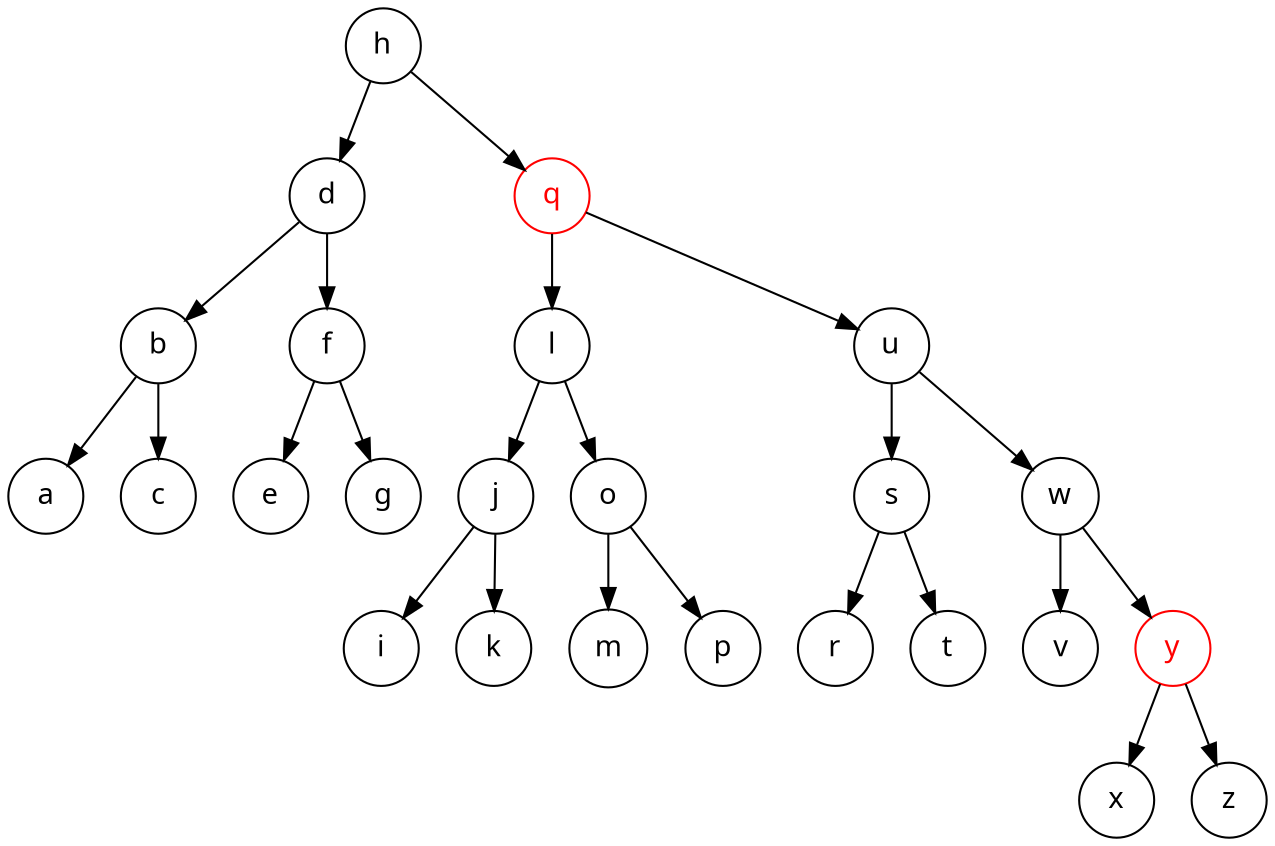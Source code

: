 /* En tête */
digraph "Arbre" {
node  [fontname="DejaVu-Sans", shape=circle]
/* Liste des noeuds */

a[color=black, fontcolor=black]
b[color=black, fontcolor=black]
c[color=black, fontcolor=black]
d[color=black, fontcolor=black]
e[color=black, fontcolor=black]
f[color=black, fontcolor=black]
g[color=black, fontcolor=black]
h[color=black, fontcolor=black]
i[color=black, fontcolor=black]
j[color=black, fontcolor=black]
k[color=black, fontcolor=black]
l[color=black, fontcolor=black]
m[color=black, fontcolor=black]
o[color=black, fontcolor=black]
p[color=black, fontcolor=black]
q[color=red, fontcolor=red]
r[color=black, fontcolor=black]
s[color=black, fontcolor=black]
t[color=black, fontcolor=black]
u[color=black, fontcolor=black]
v[color=black, fontcolor=black]
w[color=black, fontcolor=black]
x[color=black, fontcolor=black]
y[color=red, fontcolor=red]
z[color=black, fontcolor=black]
/* Liste des arcs */
h->q
h->d
q->u
q->l
u->w
u->s
w->y
w->v
y->z
y->x
s->t
s->r
l->o
l->j
o->p
o->m
j->k
j->i
d->f
d->b
f->g
f->e
b->c
b->a
}
